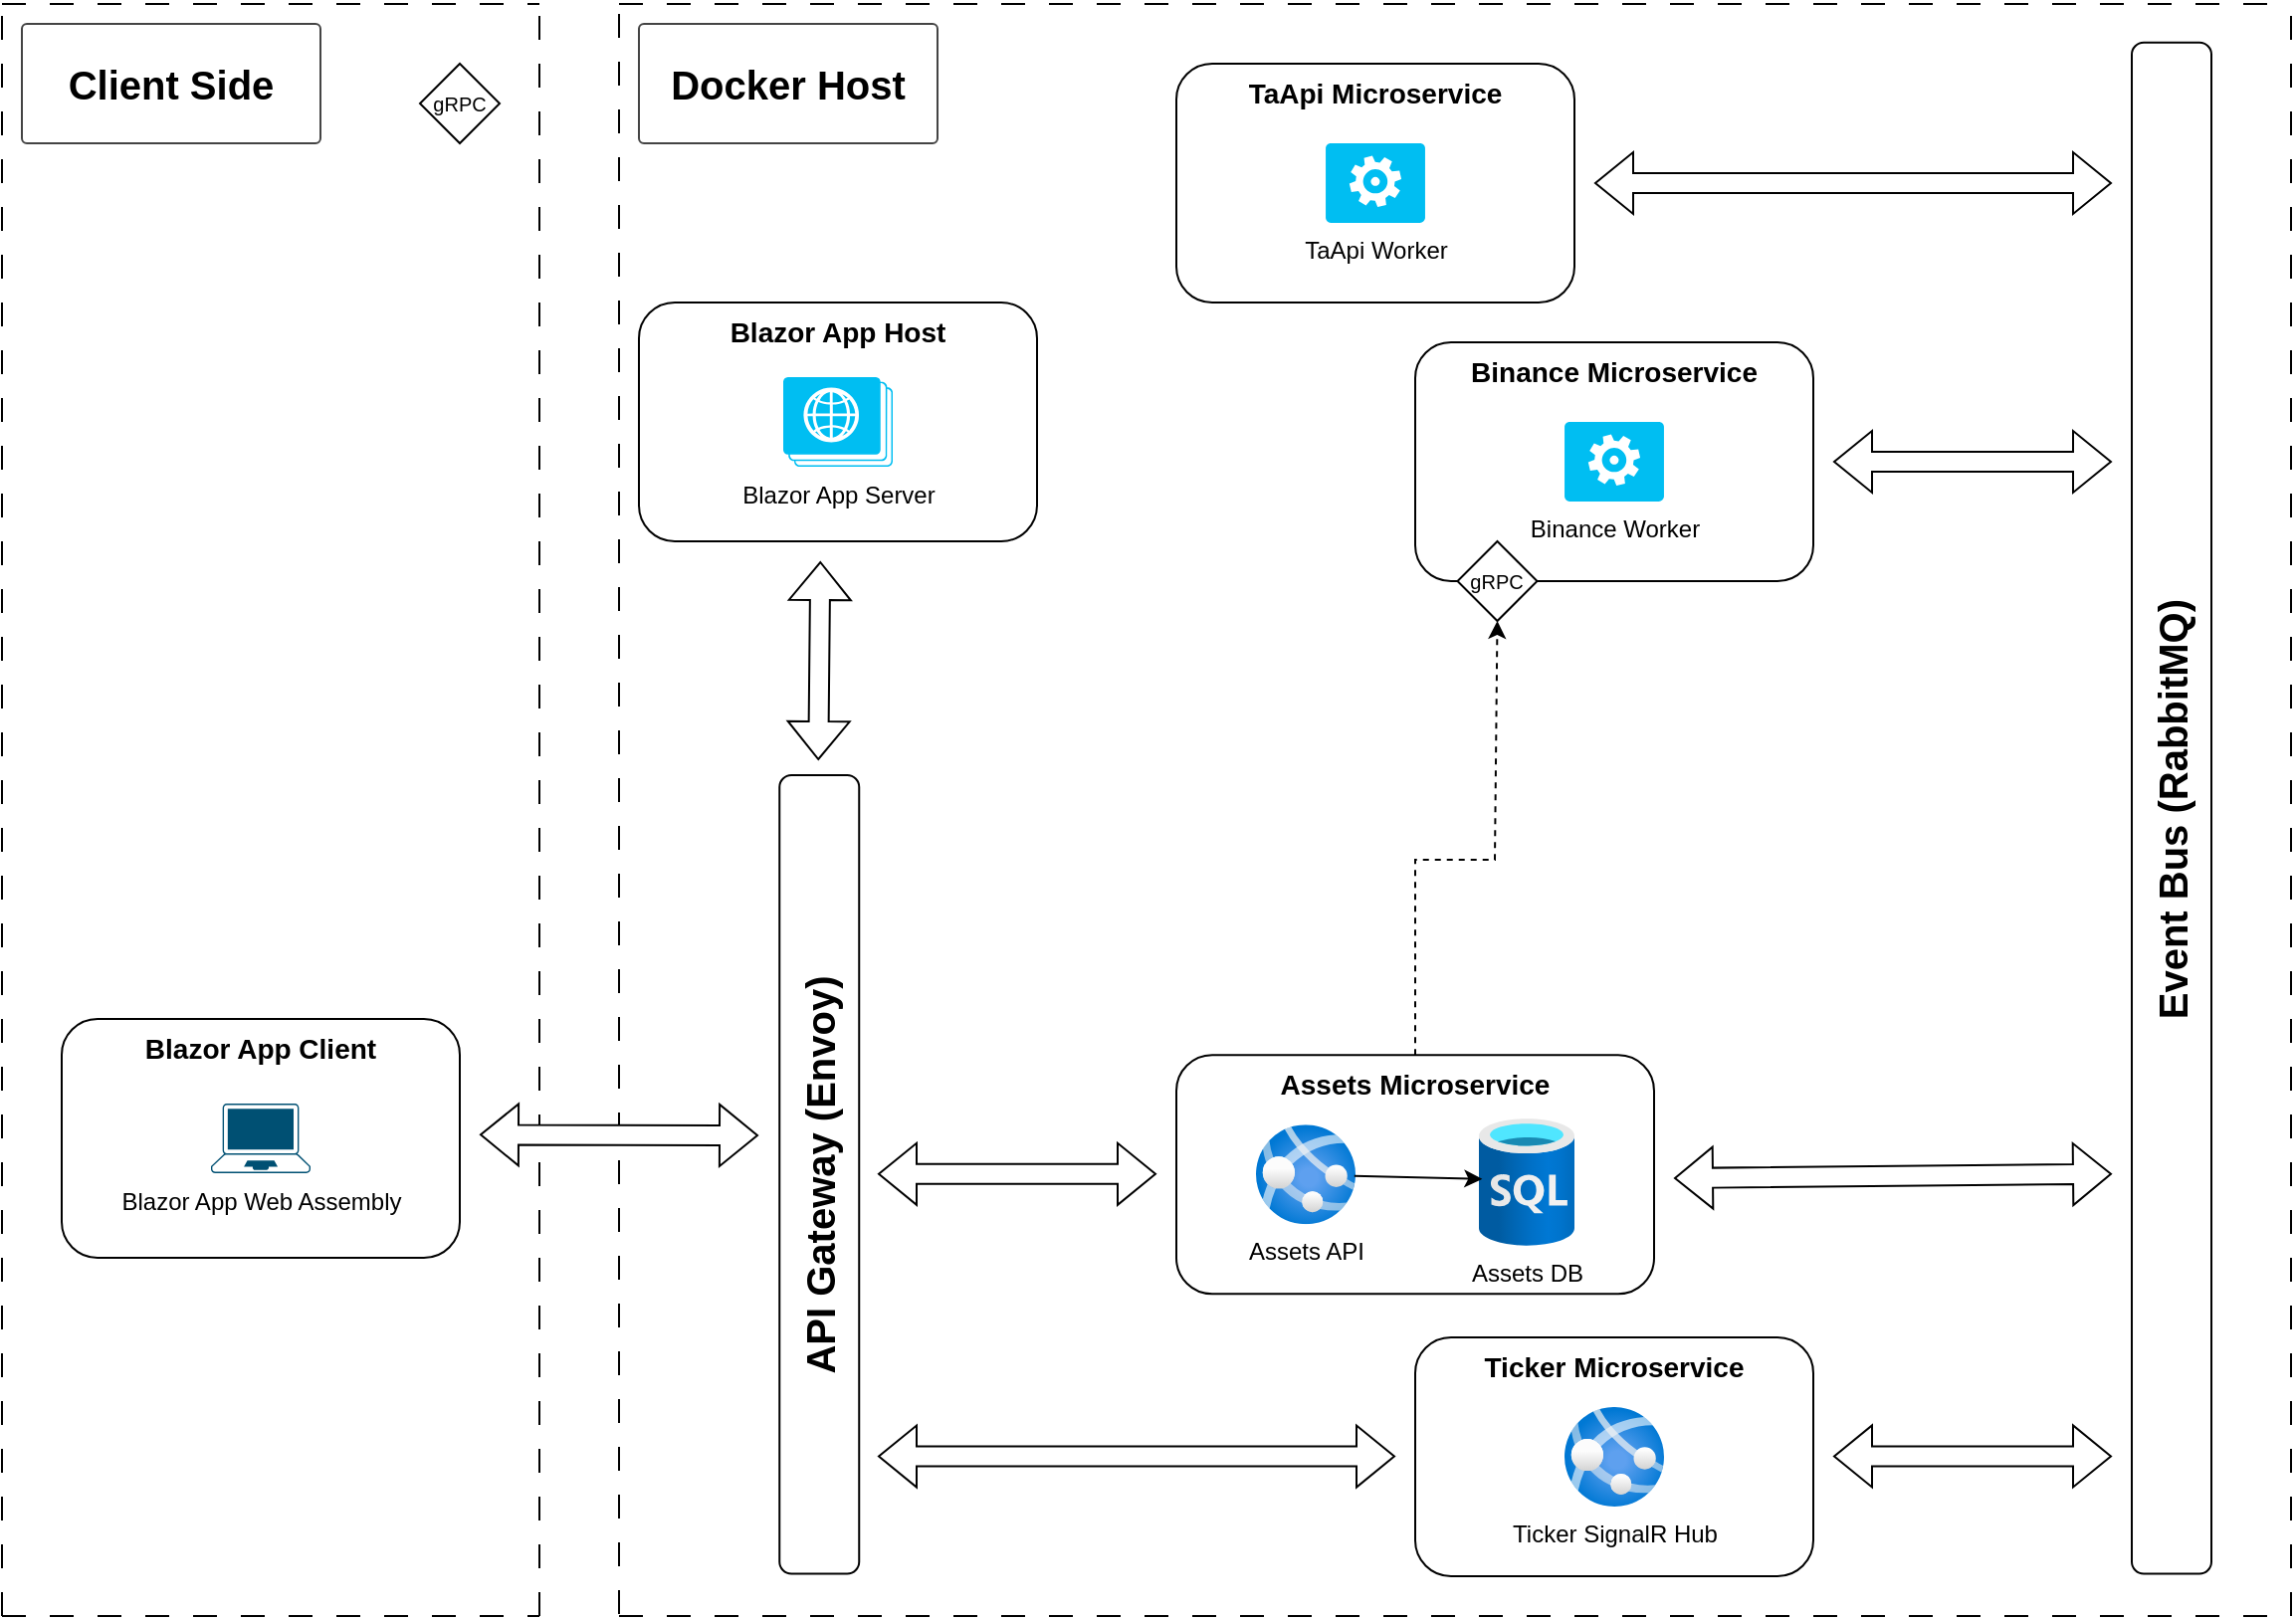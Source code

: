 <mxfile version="21.6.1" type="device">
  <diagram name="Page-1" id="ocYabFBNLonlMKq6rei5">
    <mxGraphModel dx="1510" dy="983" grid="1" gridSize="10" guides="1" tooltips="1" connect="1" arrows="1" fold="1" page="1" pageScale="1" pageWidth="1169" pageHeight="827" math="0" shadow="0">
      <root>
        <mxCell id="0" />
        <mxCell id="1" parent="0" />
        <mxCell id="UJiWcECMGTA1ZVsQqKyT-2" value="Event Bus (RabbitMQ)" style="rounded=1;whiteSpace=wrap;html=1;fontStyle=1;fontSize=20;rotation=-90;" parent="1" vertex="1">
          <mxGeometry x="715.32" y="394.07" width="769.37" height="40" as="geometry" />
        </mxCell>
        <mxCell id="UJiWcECMGTA1ZVsQqKyT-4" value="" style="endArrow=none;dashed=1;html=1;rounded=0;dashPattern=12 12;" parent="1" edge="1">
          <mxGeometry width="50" height="50" relative="1" as="geometry">
            <mxPoint x="320" y="10" as="sourcePoint" />
            <mxPoint x="1160" y="10" as="targetPoint" />
          </mxGeometry>
        </mxCell>
        <mxCell id="UJiWcECMGTA1ZVsQqKyT-6" value="" style="endArrow=none;dashed=1;html=1;rounded=0;dashPattern=12 12;" parent="1" edge="1">
          <mxGeometry width="50" height="50" relative="1" as="geometry">
            <mxPoint x="1160" y="820" as="sourcePoint" />
            <mxPoint x="1160" y="10" as="targetPoint" />
          </mxGeometry>
        </mxCell>
        <mxCell id="UJiWcECMGTA1ZVsQqKyT-28" value="" style="group" parent="1" vertex="1" connectable="0">
          <mxGeometry x="720" y="680" width="200" height="120" as="geometry" />
        </mxCell>
        <mxCell id="UJiWcECMGTA1ZVsQqKyT-13" value="&lt;div style=&quot;font-size: 14px;&quot;&gt;&lt;span style=&quot;background-color: initial; font-size: 14px;&quot;&gt;Ticker Microservice&lt;/span&gt;&lt;/div&gt;" style="rounded=1;whiteSpace=wrap;html=1;align=center;verticalAlign=top;fontStyle=1;fontSize=14;container=0;" parent="UJiWcECMGTA1ZVsQqKyT-28" vertex="1">
          <mxGeometry width="200" height="120" as="geometry" />
        </mxCell>
        <mxCell id="UJiWcECMGTA1ZVsQqKyT-26" value="Ticker SignalR Hub" style="image;aspect=fixed;html=1;points=[];align=center;fontSize=12;image=img/lib/azure2/compute/App_Services.svg;" parent="UJiWcECMGTA1ZVsQqKyT-28" vertex="1">
          <mxGeometry x="75" y="35" width="50" height="50" as="geometry" />
        </mxCell>
        <mxCell id="UJiWcECMGTA1ZVsQqKyT-32" value="" style="endArrow=none;dashed=1;html=1;rounded=0;dashPattern=12 12;" parent="1" edge="1">
          <mxGeometry width="50" height="50" relative="1" as="geometry">
            <mxPoint x="320" y="820" as="sourcePoint" />
            <mxPoint x="1160" y="820" as="targetPoint" />
          </mxGeometry>
        </mxCell>
        <mxCell id="UJiWcECMGTA1ZVsQqKyT-33" value="" style="group" parent="1" vertex="1" connectable="0">
          <mxGeometry x="330" y="160" width="200" height="120" as="geometry" />
        </mxCell>
        <mxCell id="UJiWcECMGTA1ZVsQqKyT-30" value="&lt;div style=&quot;font-size: 14px;&quot;&gt;&lt;span style=&quot;background-color: initial; font-size: 14px;&quot;&gt;Blazor App Host&lt;/span&gt;&lt;/div&gt;" style="rounded=1;whiteSpace=wrap;html=1;align=center;verticalAlign=top;fontStyle=1;fontSize=14;container=0;" parent="UJiWcECMGTA1ZVsQqKyT-33" vertex="1">
          <mxGeometry width="200" height="120" as="geometry" />
        </mxCell>
        <mxCell id="UJiWcECMGTA1ZVsQqKyT-20" value="Blazor App Server" style="verticalLabelPosition=bottom;html=1;verticalAlign=top;align=center;strokeColor=none;fillColor=#00BEF2;shape=mxgraph.azure.web_roles;" parent="UJiWcECMGTA1ZVsQqKyT-33" vertex="1">
          <mxGeometry x="72.5" y="37.5" width="55.0" height="45" as="geometry" />
        </mxCell>
        <mxCell id="UJiWcECMGTA1ZVsQqKyT-34" value="API Gateway (Envoy)" style="rounded=1;whiteSpace=wrap;html=1;fontStyle=1;fontSize=20;rotation=-90;" parent="1" vertex="1">
          <mxGeometry x="220" y="578.13" width="401.25" height="40" as="geometry" />
        </mxCell>
        <mxCell id="UJiWcECMGTA1ZVsQqKyT-39" value="" style="shape=flexArrow;endArrow=classic;startArrow=classic;html=1;rounded=0;fillColor=default;" parent="1" edge="1">
          <mxGeometry width="100" height="100" relative="1" as="geometry">
            <mxPoint x="450" y="597.92" as="sourcePoint" />
            <mxPoint x="590" y="597.92" as="targetPoint" />
          </mxGeometry>
        </mxCell>
        <mxCell id="UJiWcECMGTA1ZVsQqKyT-40" value="" style="shape=flexArrow;endArrow=classic;startArrow=classic;html=1;rounded=0;fillColor=default;" parent="1" edge="1">
          <mxGeometry width="100" height="100" relative="1" as="geometry">
            <mxPoint x="450" y="739.79" as="sourcePoint" />
            <mxPoint x="710" y="739.79" as="targetPoint" />
          </mxGeometry>
        </mxCell>
        <mxCell id="UJiWcECMGTA1ZVsQqKyT-47" value="" style="endArrow=none;dashed=1;html=1;rounded=0;dashPattern=12 12;" parent="1" edge="1">
          <mxGeometry width="50" height="50" relative="1" as="geometry">
            <mxPoint x="320" y="819" as="sourcePoint" />
            <mxPoint x="320" y="9" as="targetPoint" />
          </mxGeometry>
        </mxCell>
        <mxCell id="UJiWcECMGTA1ZVsQqKyT-49" value="Docker Host" style="strokeWidth=1;html=1;shadow=0;dashed=0;shape=mxgraph.ios.iTextInput;strokeColor=#444444;buttonText=;fontSize=20;whiteSpace=wrap;align=center;rotation=0;fontStyle=1" parent="1" vertex="1">
          <mxGeometry x="330" y="20" width="150" height="60" as="geometry" />
        </mxCell>
        <mxCell id="UJiWcECMGTA1ZVsQqKyT-53" value="" style="endArrow=none;dashed=1;html=1;rounded=0;dashPattern=12 12;" parent="1" edge="1">
          <mxGeometry width="50" height="50" relative="1" as="geometry">
            <mxPoint x="280" y="820" as="sourcePoint" />
            <mxPoint x="280" y="14" as="targetPoint" />
          </mxGeometry>
        </mxCell>
        <mxCell id="UJiWcECMGTA1ZVsQqKyT-46" value="" style="shape=flexArrow;endArrow=classic;startArrow=classic;html=1;rounded=0;fillColor=default;" parent="1" edge="1">
          <mxGeometry width="100" height="100" relative="1" as="geometry">
            <mxPoint x="250" y="578.13" as="sourcePoint" />
            <mxPoint x="390" y="578.55" as="targetPoint" />
          </mxGeometry>
        </mxCell>
        <mxCell id="UJiWcECMGTA1ZVsQqKyT-50" value="" style="endArrow=none;dashed=1;html=1;rounded=0;dashPattern=12 12;" parent="1" edge="1">
          <mxGeometry width="50" height="50" relative="1" as="geometry">
            <mxPoint x="10" y="820" as="sourcePoint" />
            <mxPoint x="10" y="10" as="targetPoint" />
          </mxGeometry>
        </mxCell>
        <mxCell id="UJiWcECMGTA1ZVsQqKyT-51" value="" style="endArrow=none;dashed=1;html=1;rounded=0;dashPattern=12 12;" parent="1" edge="1">
          <mxGeometry width="50" height="50" relative="1" as="geometry">
            <mxPoint x="10" y="820" as="sourcePoint" />
            <mxPoint x="280" y="820" as="targetPoint" />
          </mxGeometry>
        </mxCell>
        <mxCell id="UJiWcECMGTA1ZVsQqKyT-52" value="" style="endArrow=none;dashed=1;html=1;rounded=0;dashPattern=12 12;" parent="1" edge="1">
          <mxGeometry width="50" height="50" relative="1" as="geometry">
            <mxPoint x="10" y="10" as="sourcePoint" />
            <mxPoint x="280" y="10" as="targetPoint" />
          </mxGeometry>
        </mxCell>
        <mxCell id="UJiWcECMGTA1ZVsQqKyT-54" value="Client Side" style="strokeWidth=1;html=1;shadow=0;dashed=0;shape=mxgraph.ios.iTextInput;strokeColor=#444444;buttonText=;fontSize=20;whiteSpace=wrap;align=center;rotation=0;fontStyle=1" parent="1" vertex="1">
          <mxGeometry x="20" y="20" width="150" height="60" as="geometry" />
        </mxCell>
        <mxCell id="UJiWcECMGTA1ZVsQqKyT-55" value="" style="group" parent="1" vertex="1" connectable="0">
          <mxGeometry x="40" y="520" width="200" height="120" as="geometry" />
        </mxCell>
        <mxCell id="UJiWcECMGTA1ZVsQqKyT-43" value="&lt;div style=&quot;font-size: 14px;&quot;&gt;&lt;span style=&quot;background-color: initial; font-size: 14px;&quot;&gt;Blazor App Client&lt;/span&gt;&lt;/div&gt;" style="rounded=1;whiteSpace=wrap;html=1;align=center;verticalAlign=top;fontStyle=1;fontSize=14;container=0;" parent="UJiWcECMGTA1ZVsQqKyT-55" vertex="1">
          <mxGeometry width="200" height="120" as="geometry" />
        </mxCell>
        <mxCell id="UJiWcECMGTA1ZVsQqKyT-45" value="Blazor App Web Assembly" style="points=[[0.13,0.02,0],[0.5,0,0],[0.87,0.02,0],[0.885,0.4,0],[0.985,0.985,0],[0.5,1,0],[0.015,0.985,0],[0.115,0.4,0]];verticalLabelPosition=bottom;sketch=0;html=1;verticalAlign=top;aspect=fixed;align=center;pointerEvents=1;shape=mxgraph.cisco19.laptop;fillColor=#005073;strokeColor=none;" parent="UJiWcECMGTA1ZVsQqKyT-55" vertex="1">
          <mxGeometry x="75" y="42.5" width="50" height="35" as="geometry" />
        </mxCell>
        <mxCell id="UJiWcECMGTA1ZVsQqKyT-61" value="" style="shape=flexArrow;endArrow=classic;startArrow=classic;html=1;rounded=0;fillColor=default;" parent="1" edge="1">
          <mxGeometry width="100" height="100" relative="1" as="geometry">
            <mxPoint x="810" y="100" as="sourcePoint" />
            <mxPoint x="1070" y="100" as="targetPoint" />
          </mxGeometry>
        </mxCell>
        <mxCell id="UJiWcECMGTA1ZVsQqKyT-62" value="" style="shape=flexArrow;endArrow=classic;startArrow=classic;html=1;rounded=0;fillColor=default;" parent="1" edge="1">
          <mxGeometry width="100" height="100" relative="1" as="geometry">
            <mxPoint x="930" y="240" as="sourcePoint" />
            <mxPoint x="1070" y="240" as="targetPoint" />
          </mxGeometry>
        </mxCell>
        <mxCell id="UJiWcECMGTA1ZVsQqKyT-63" value="" style="shape=flexArrow;endArrow=classic;startArrow=classic;html=1;rounded=0;fillColor=default;" parent="1" edge="1">
          <mxGeometry width="100" height="100" relative="1" as="geometry">
            <mxPoint x="850" y="600" as="sourcePoint" />
            <mxPoint x="1070" y="597.84" as="targetPoint" />
          </mxGeometry>
        </mxCell>
        <mxCell id="UJiWcECMGTA1ZVsQqKyT-65" value="" style="shape=flexArrow;endArrow=classic;startArrow=classic;html=1;rounded=0;fillColor=default;" parent="1" edge="1">
          <mxGeometry width="100" height="100" relative="1" as="geometry">
            <mxPoint x="420.13" y="390" as="sourcePoint" />
            <mxPoint x="421.13" y="290" as="targetPoint" />
          </mxGeometry>
        </mxCell>
        <mxCell id="UJiWcECMGTA1ZVsQqKyT-66" value="" style="shape=flexArrow;endArrow=classic;startArrow=classic;html=1;rounded=0;fillColor=default;" parent="1" edge="1">
          <mxGeometry width="100" height="100" relative="1" as="geometry">
            <mxPoint x="930" y="739.71" as="sourcePoint" />
            <mxPoint x="1070" y="739.71" as="targetPoint" />
          </mxGeometry>
        </mxCell>
        <mxCell id="tQKjsndzDFyIy3BSKpJP-3" value="" style="group" parent="1" vertex="1" connectable="0">
          <mxGeometry x="600" y="40" width="200" height="120" as="geometry" />
        </mxCell>
        <mxCell id="UJiWcECMGTA1ZVsQqKyT-9" value="&lt;div style=&quot;font-size: 14px;&quot;&gt;&lt;span style=&quot;background-color: initial; font-size: 14px;&quot;&gt;TaApi Microservice&lt;/span&gt;&lt;/div&gt;" style="rounded=1;whiteSpace=wrap;html=1;align=center;verticalAlign=top;fontStyle=1;fontSize=14;container=0;" parent="tQKjsndzDFyIy3BSKpJP-3" vertex="1">
          <mxGeometry width="200" height="120" as="geometry" />
        </mxCell>
        <mxCell id="UJiWcECMGTA1ZVsQqKyT-10" value="TaApi Worker" style="verticalLabelPosition=bottom;html=1;verticalAlign=top;align=center;strokeColor=none;fillColor=#00BEF2;shape=mxgraph.azure.worker_role;" parent="tQKjsndzDFyIy3BSKpJP-3" vertex="1">
          <mxGeometry x="75" y="40" width="50" height="40" as="geometry" />
        </mxCell>
        <mxCell id="tQKjsndzDFyIy3BSKpJP-5" value="gRPC" style="rhombus;whiteSpace=wrap;html=1;fontSize=10;" parent="1" vertex="1">
          <mxGeometry x="220" y="40" width="40" height="40" as="geometry" />
        </mxCell>
        <mxCell id="tQKjsndzDFyIy3BSKpJP-10" value="" style="endArrow=classic;html=1;rounded=0;exitX=0.5;exitY=0;exitDx=0;exitDy=0;entryX=0.5;entryY=1;entryDx=0;entryDy=0;dashed=1;" parent="1" source="UJiWcECMGTA1ZVsQqKyT-17" target="tQKjsndzDFyIy3BSKpJP-1" edge="1">
          <mxGeometry width="50" height="50" relative="1" as="geometry">
            <mxPoint x="720" y="464" as="sourcePoint" />
            <mxPoint x="770" y="414" as="targetPoint" />
            <Array as="points">
              <mxPoint x="720" y="440" />
              <mxPoint x="760" y="440" />
            </Array>
          </mxGeometry>
        </mxCell>
        <mxCell id="tQKjsndzDFyIy3BSKpJP-11" value="" style="group" parent="1" vertex="1" connectable="0">
          <mxGeometry x="720" y="180" width="200" height="140" as="geometry" />
        </mxCell>
        <mxCell id="FpBSoa1wgW0N4byiWD_A-1" value="&lt;div style=&quot;font-size: 14px;&quot;&gt;&lt;span style=&quot;background-color: initial; font-size: 14px;&quot;&gt;Binance Microservice&lt;/span&gt;&lt;/div&gt;" style="rounded=1;whiteSpace=wrap;html=1;align=center;verticalAlign=top;fontStyle=1;fontSize=14;" parent="tQKjsndzDFyIy3BSKpJP-11" vertex="1">
          <mxGeometry width="200" height="120" as="geometry" />
        </mxCell>
        <mxCell id="FpBSoa1wgW0N4byiWD_A-2" value="Binance Worker" style="verticalLabelPosition=bottom;html=1;verticalAlign=top;align=center;strokeColor=none;fillColor=#00BEF2;shape=mxgraph.azure.worker_role;" parent="tQKjsndzDFyIy3BSKpJP-11" vertex="1">
          <mxGeometry x="75" y="40" width="50" height="40" as="geometry" />
        </mxCell>
        <mxCell id="tQKjsndzDFyIy3BSKpJP-1" value="gRPC" style="rhombus;whiteSpace=wrap;html=1;fontSize=10;" parent="tQKjsndzDFyIy3BSKpJP-11" vertex="1">
          <mxGeometry x="21.25" y="100" width="40" height="40" as="geometry" />
        </mxCell>
        <mxCell id="UJiWcECMGTA1ZVsQqKyT-17" value="&lt;div style=&quot;font-size: 14px;&quot;&gt;&lt;span style=&quot;background-color: initial; font-size: 14px;&quot;&gt;Assets Microservice&lt;/span&gt;&lt;/div&gt;" style="rounded=1;whiteSpace=wrap;html=1;align=center;verticalAlign=top;fontStyle=1;fontSize=14;container=0;" parent="1" vertex="1">
          <mxGeometry x="600" y="538.13" width="240" height="120" as="geometry" />
        </mxCell>
        <mxCell id="l4ZBDFA3ge7QklDwJonG-2" value="Assets DB" style="image;aspect=fixed;html=1;points=[];align=center;fontSize=12;image=img/lib/azure2/databases/SQL_Database.svg;" vertex="1" parent="1">
          <mxGeometry x="752" y="570" width="48" height="64" as="geometry" />
        </mxCell>
        <mxCell id="UJiWcECMGTA1ZVsQqKyT-24" value="Assets API" style="image;aspect=fixed;html=1;points=[];align=center;fontSize=12;image=img/lib/azure2/compute/App_Services.svg;" parent="1" vertex="1">
          <mxGeometry x="640" y="573.13" width="50" height="50" as="geometry" />
        </mxCell>
        <mxCell id="l4ZBDFA3ge7QklDwJonG-3" value="" style="endArrow=classic;html=1;rounded=0;exitX=0.988;exitY=0.516;exitDx=0;exitDy=0;exitPerimeter=0;entryX=0.035;entryY=0.475;entryDx=0;entryDy=0;entryPerimeter=0;" edge="1" parent="1" source="UJiWcECMGTA1ZVsQqKyT-24" target="l4ZBDFA3ge7QklDwJonG-2">
          <mxGeometry width="50" height="50" relative="1" as="geometry">
            <mxPoint x="610" y="500" as="sourcePoint" />
            <mxPoint x="660" y="450" as="targetPoint" />
          </mxGeometry>
        </mxCell>
      </root>
    </mxGraphModel>
  </diagram>
</mxfile>

